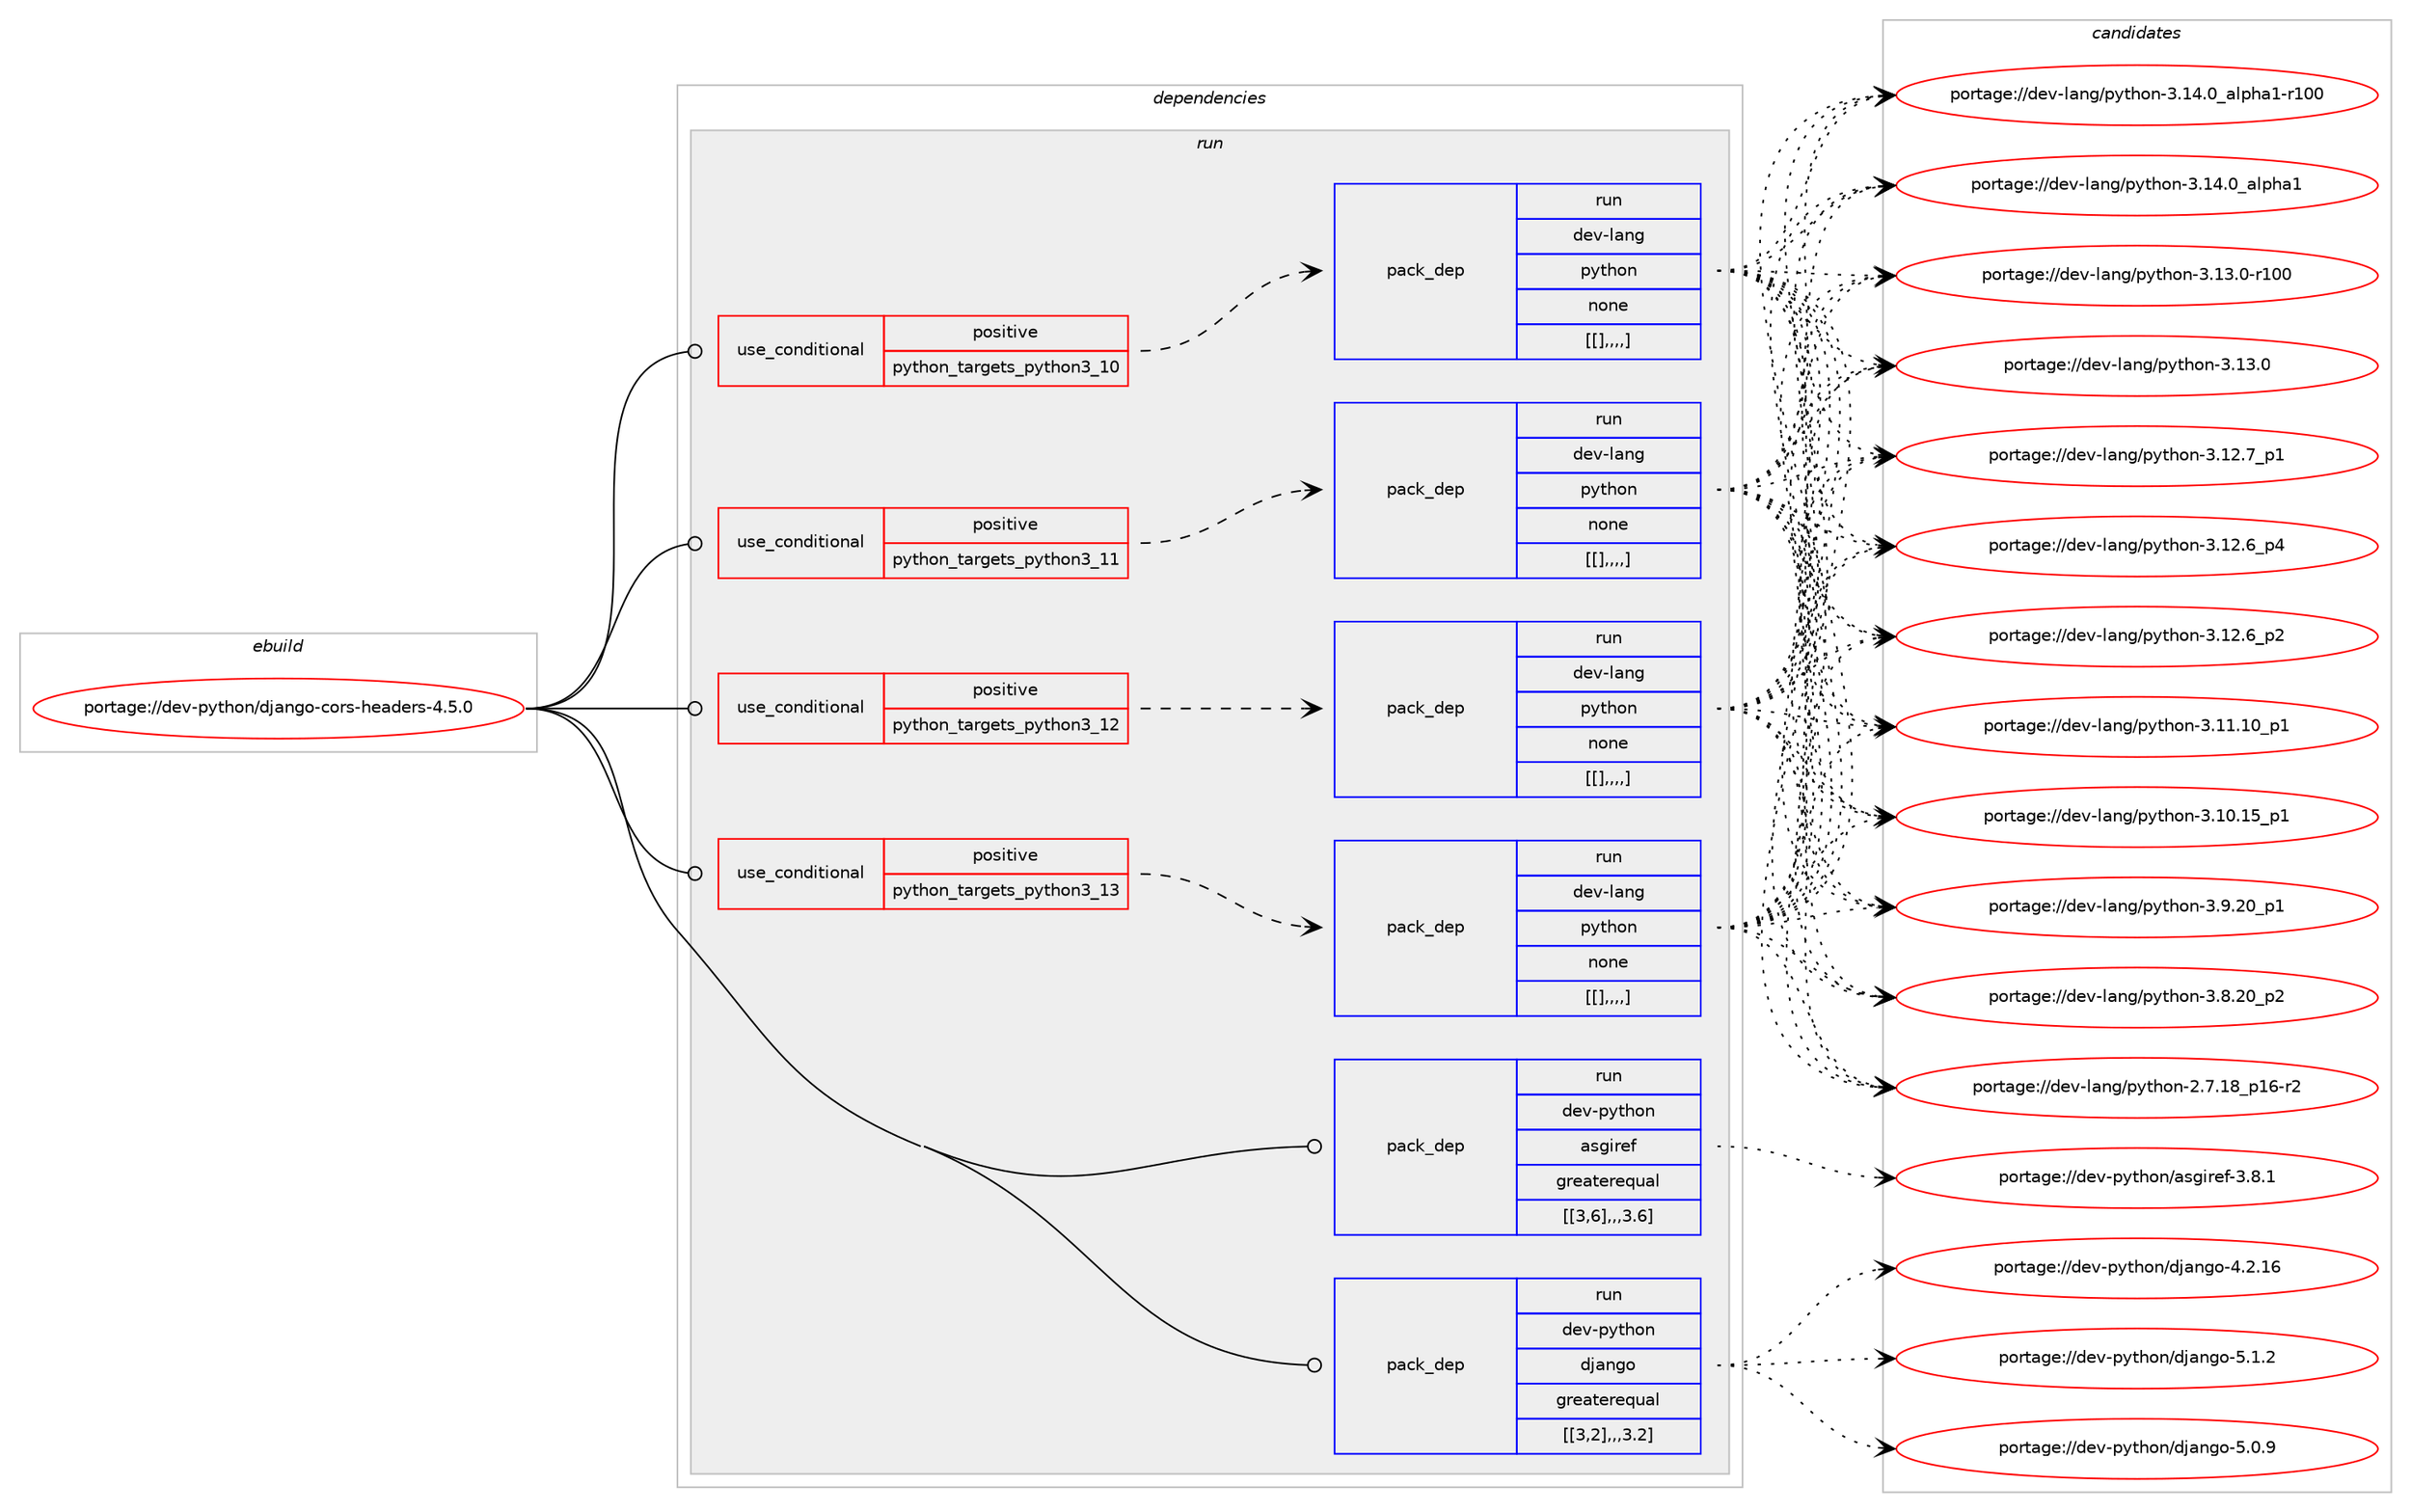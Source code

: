 digraph prolog {

# *************
# Graph options
# *************

newrank=true;
concentrate=true;
compound=true;
graph [rankdir=LR,fontname=Helvetica,fontsize=10,ranksep=1.5];#, ranksep=2.5, nodesep=0.2];
edge  [arrowhead=vee];
node  [fontname=Helvetica,fontsize=10];

# **********
# The ebuild
# **********

subgraph cluster_leftcol {
color=gray;
label=<<i>ebuild</i>>;
id [label="portage://dev-python/django-cors-headers-4.5.0", color=red, width=4, href="../dev-python/django-cors-headers-4.5.0.svg"];
}

# ****************
# The dependencies
# ****************

subgraph cluster_midcol {
color=gray;
label=<<i>dependencies</i>>;
subgraph cluster_compile {
fillcolor="#eeeeee";
style=filled;
label=<<i>compile</i>>;
}
subgraph cluster_compileandrun {
fillcolor="#eeeeee";
style=filled;
label=<<i>compile and run</i>>;
}
subgraph cluster_run {
fillcolor="#eeeeee";
style=filled;
label=<<i>run</i>>;
subgraph cond34455 {
dependency150672 [label=<<TABLE BORDER="0" CELLBORDER="1" CELLSPACING="0" CELLPADDING="4"><TR><TD ROWSPAN="3" CELLPADDING="10">use_conditional</TD></TR><TR><TD>positive</TD></TR><TR><TD>python_targets_python3_10</TD></TR></TABLE>>, shape=none, color=red];
subgraph pack114898 {
dependency150674 [label=<<TABLE BORDER="0" CELLBORDER="1" CELLSPACING="0" CELLPADDING="4" WIDTH="220"><TR><TD ROWSPAN="6" CELLPADDING="30">pack_dep</TD></TR><TR><TD WIDTH="110">run</TD></TR><TR><TD>dev-lang</TD></TR><TR><TD>python</TD></TR><TR><TD>none</TD></TR><TR><TD>[[],,,,]</TD></TR></TABLE>>, shape=none, color=blue];
}
dependency150672:e -> dependency150674:w [weight=20,style="dashed",arrowhead="vee"];
}
id:e -> dependency150672:w [weight=20,style="solid",arrowhead="odot"];
subgraph cond34489 {
dependency150741 [label=<<TABLE BORDER="0" CELLBORDER="1" CELLSPACING="0" CELLPADDING="4"><TR><TD ROWSPAN="3" CELLPADDING="10">use_conditional</TD></TR><TR><TD>positive</TD></TR><TR><TD>python_targets_python3_11</TD></TR></TABLE>>, shape=none, color=red];
subgraph pack114961 {
dependency150783 [label=<<TABLE BORDER="0" CELLBORDER="1" CELLSPACING="0" CELLPADDING="4" WIDTH="220"><TR><TD ROWSPAN="6" CELLPADDING="30">pack_dep</TD></TR><TR><TD WIDTH="110">run</TD></TR><TR><TD>dev-lang</TD></TR><TR><TD>python</TD></TR><TR><TD>none</TD></TR><TR><TD>[[],,,,]</TD></TR></TABLE>>, shape=none, color=blue];
}
dependency150741:e -> dependency150783:w [weight=20,style="dashed",arrowhead="vee"];
}
id:e -> dependency150741:w [weight=20,style="solid",arrowhead="odot"];
subgraph cond34546 {
dependency150851 [label=<<TABLE BORDER="0" CELLBORDER="1" CELLSPACING="0" CELLPADDING="4"><TR><TD ROWSPAN="3" CELLPADDING="10">use_conditional</TD></TR><TR><TD>positive</TD></TR><TR><TD>python_targets_python3_12</TD></TR></TABLE>>, shape=none, color=red];
subgraph pack115004 {
dependency150871 [label=<<TABLE BORDER="0" CELLBORDER="1" CELLSPACING="0" CELLPADDING="4" WIDTH="220"><TR><TD ROWSPAN="6" CELLPADDING="30">pack_dep</TD></TR><TR><TD WIDTH="110">run</TD></TR><TR><TD>dev-lang</TD></TR><TR><TD>python</TD></TR><TR><TD>none</TD></TR><TR><TD>[[],,,,]</TD></TR></TABLE>>, shape=none, color=blue];
}
dependency150851:e -> dependency150871:w [weight=20,style="dashed",arrowhead="vee"];
}
id:e -> dependency150851:w [weight=20,style="solid",arrowhead="odot"];
subgraph cond34571 {
dependency150907 [label=<<TABLE BORDER="0" CELLBORDER="1" CELLSPACING="0" CELLPADDING="4"><TR><TD ROWSPAN="3" CELLPADDING="10">use_conditional</TD></TR><TR><TD>positive</TD></TR><TR><TD>python_targets_python3_13</TD></TR></TABLE>>, shape=none, color=red];
subgraph pack115040 {
dependency150937 [label=<<TABLE BORDER="0" CELLBORDER="1" CELLSPACING="0" CELLPADDING="4" WIDTH="220"><TR><TD ROWSPAN="6" CELLPADDING="30">pack_dep</TD></TR><TR><TD WIDTH="110">run</TD></TR><TR><TD>dev-lang</TD></TR><TR><TD>python</TD></TR><TR><TD>none</TD></TR><TR><TD>[[],,,,]</TD></TR></TABLE>>, shape=none, color=blue];
}
dependency150907:e -> dependency150937:w [weight=20,style="dashed",arrowhead="vee"];
}
id:e -> dependency150907:w [weight=20,style="solid",arrowhead="odot"];
subgraph pack115050 {
dependency150941 [label=<<TABLE BORDER="0" CELLBORDER="1" CELLSPACING="0" CELLPADDING="4" WIDTH="220"><TR><TD ROWSPAN="6" CELLPADDING="30">pack_dep</TD></TR><TR><TD WIDTH="110">run</TD></TR><TR><TD>dev-python</TD></TR><TR><TD>asgiref</TD></TR><TR><TD>greaterequal</TD></TR><TR><TD>[[3,6],,,3.6]</TD></TR></TABLE>>, shape=none, color=blue];
}
id:e -> dependency150941:w [weight=20,style="solid",arrowhead="odot"];
subgraph pack115059 {
dependency150977 [label=<<TABLE BORDER="0" CELLBORDER="1" CELLSPACING="0" CELLPADDING="4" WIDTH="220"><TR><TD ROWSPAN="6" CELLPADDING="30">pack_dep</TD></TR><TR><TD WIDTH="110">run</TD></TR><TR><TD>dev-python</TD></TR><TR><TD>django</TD></TR><TR><TD>greaterequal</TD></TR><TR><TD>[[3,2],,,3.2]</TD></TR></TABLE>>, shape=none, color=blue];
}
id:e -> dependency150977:w [weight=20,style="solid",arrowhead="odot"];
}
}

# **************
# The candidates
# **************

subgraph cluster_choices {
rank=same;
color=gray;
label=<<i>candidates</i>>;

subgraph choice114834 {
color=black;
nodesep=1;
choice100101118451089711010347112121116104111110455146495246489597108112104974945114494848 [label="portage://dev-lang/python-3.14.0_alpha1-r100", color=red, width=4,href="../dev-lang/python-3.14.0_alpha1-r100.svg"];
choice1001011184510897110103471121211161041111104551464952464895971081121049749 [label="portage://dev-lang/python-3.14.0_alpha1", color=red, width=4,href="../dev-lang/python-3.14.0_alpha1.svg"];
choice1001011184510897110103471121211161041111104551464951464845114494848 [label="portage://dev-lang/python-3.13.0-r100", color=red, width=4,href="../dev-lang/python-3.13.0-r100.svg"];
choice10010111845108971101034711212111610411111045514649514648 [label="portage://dev-lang/python-3.13.0", color=red, width=4,href="../dev-lang/python-3.13.0.svg"];
choice100101118451089711010347112121116104111110455146495046559511249 [label="portage://dev-lang/python-3.12.7_p1", color=red, width=4,href="../dev-lang/python-3.12.7_p1.svg"];
choice100101118451089711010347112121116104111110455146495046549511252 [label="portage://dev-lang/python-3.12.6_p4", color=red, width=4,href="../dev-lang/python-3.12.6_p4.svg"];
choice100101118451089711010347112121116104111110455146495046549511250 [label="portage://dev-lang/python-3.12.6_p2", color=red, width=4,href="../dev-lang/python-3.12.6_p2.svg"];
choice10010111845108971101034711212111610411111045514649494649489511249 [label="portage://dev-lang/python-3.11.10_p1", color=red, width=4,href="../dev-lang/python-3.11.10_p1.svg"];
choice10010111845108971101034711212111610411111045514649484649539511249 [label="portage://dev-lang/python-3.10.15_p1", color=red, width=4,href="../dev-lang/python-3.10.15_p1.svg"];
choice100101118451089711010347112121116104111110455146574650489511249 [label="portage://dev-lang/python-3.9.20_p1", color=red, width=4,href="../dev-lang/python-3.9.20_p1.svg"];
choice100101118451089711010347112121116104111110455146564650489511250 [label="portage://dev-lang/python-3.8.20_p2", color=red, width=4,href="../dev-lang/python-3.8.20_p2.svg"];
choice100101118451089711010347112121116104111110455046554649569511249544511450 [label="portage://dev-lang/python-2.7.18_p16-r2", color=red, width=4,href="../dev-lang/python-2.7.18_p16-r2.svg"];
dependency150674:e -> choice100101118451089711010347112121116104111110455146495246489597108112104974945114494848:w [style=dotted,weight="100"];
dependency150674:e -> choice1001011184510897110103471121211161041111104551464952464895971081121049749:w [style=dotted,weight="100"];
dependency150674:e -> choice1001011184510897110103471121211161041111104551464951464845114494848:w [style=dotted,weight="100"];
dependency150674:e -> choice10010111845108971101034711212111610411111045514649514648:w [style=dotted,weight="100"];
dependency150674:e -> choice100101118451089711010347112121116104111110455146495046559511249:w [style=dotted,weight="100"];
dependency150674:e -> choice100101118451089711010347112121116104111110455146495046549511252:w [style=dotted,weight="100"];
dependency150674:e -> choice100101118451089711010347112121116104111110455146495046549511250:w [style=dotted,weight="100"];
dependency150674:e -> choice10010111845108971101034711212111610411111045514649494649489511249:w [style=dotted,weight="100"];
dependency150674:e -> choice10010111845108971101034711212111610411111045514649484649539511249:w [style=dotted,weight="100"];
dependency150674:e -> choice100101118451089711010347112121116104111110455146574650489511249:w [style=dotted,weight="100"];
dependency150674:e -> choice100101118451089711010347112121116104111110455146564650489511250:w [style=dotted,weight="100"];
dependency150674:e -> choice100101118451089711010347112121116104111110455046554649569511249544511450:w [style=dotted,weight="100"];
}
subgraph choice114859 {
color=black;
nodesep=1;
choice100101118451089711010347112121116104111110455146495246489597108112104974945114494848 [label="portage://dev-lang/python-3.14.0_alpha1-r100", color=red, width=4,href="../dev-lang/python-3.14.0_alpha1-r100.svg"];
choice1001011184510897110103471121211161041111104551464952464895971081121049749 [label="portage://dev-lang/python-3.14.0_alpha1", color=red, width=4,href="../dev-lang/python-3.14.0_alpha1.svg"];
choice1001011184510897110103471121211161041111104551464951464845114494848 [label="portage://dev-lang/python-3.13.0-r100", color=red, width=4,href="../dev-lang/python-3.13.0-r100.svg"];
choice10010111845108971101034711212111610411111045514649514648 [label="portage://dev-lang/python-3.13.0", color=red, width=4,href="../dev-lang/python-3.13.0.svg"];
choice100101118451089711010347112121116104111110455146495046559511249 [label="portage://dev-lang/python-3.12.7_p1", color=red, width=4,href="../dev-lang/python-3.12.7_p1.svg"];
choice100101118451089711010347112121116104111110455146495046549511252 [label="portage://dev-lang/python-3.12.6_p4", color=red, width=4,href="../dev-lang/python-3.12.6_p4.svg"];
choice100101118451089711010347112121116104111110455146495046549511250 [label="portage://dev-lang/python-3.12.6_p2", color=red, width=4,href="../dev-lang/python-3.12.6_p2.svg"];
choice10010111845108971101034711212111610411111045514649494649489511249 [label="portage://dev-lang/python-3.11.10_p1", color=red, width=4,href="../dev-lang/python-3.11.10_p1.svg"];
choice10010111845108971101034711212111610411111045514649484649539511249 [label="portage://dev-lang/python-3.10.15_p1", color=red, width=4,href="../dev-lang/python-3.10.15_p1.svg"];
choice100101118451089711010347112121116104111110455146574650489511249 [label="portage://dev-lang/python-3.9.20_p1", color=red, width=4,href="../dev-lang/python-3.9.20_p1.svg"];
choice100101118451089711010347112121116104111110455146564650489511250 [label="portage://dev-lang/python-3.8.20_p2", color=red, width=4,href="../dev-lang/python-3.8.20_p2.svg"];
choice100101118451089711010347112121116104111110455046554649569511249544511450 [label="portage://dev-lang/python-2.7.18_p16-r2", color=red, width=4,href="../dev-lang/python-2.7.18_p16-r2.svg"];
dependency150783:e -> choice100101118451089711010347112121116104111110455146495246489597108112104974945114494848:w [style=dotted,weight="100"];
dependency150783:e -> choice1001011184510897110103471121211161041111104551464952464895971081121049749:w [style=dotted,weight="100"];
dependency150783:e -> choice1001011184510897110103471121211161041111104551464951464845114494848:w [style=dotted,weight="100"];
dependency150783:e -> choice10010111845108971101034711212111610411111045514649514648:w [style=dotted,weight="100"];
dependency150783:e -> choice100101118451089711010347112121116104111110455146495046559511249:w [style=dotted,weight="100"];
dependency150783:e -> choice100101118451089711010347112121116104111110455146495046549511252:w [style=dotted,weight="100"];
dependency150783:e -> choice100101118451089711010347112121116104111110455146495046549511250:w [style=dotted,weight="100"];
dependency150783:e -> choice10010111845108971101034711212111610411111045514649494649489511249:w [style=dotted,weight="100"];
dependency150783:e -> choice10010111845108971101034711212111610411111045514649484649539511249:w [style=dotted,weight="100"];
dependency150783:e -> choice100101118451089711010347112121116104111110455146574650489511249:w [style=dotted,weight="100"];
dependency150783:e -> choice100101118451089711010347112121116104111110455146564650489511250:w [style=dotted,weight="100"];
dependency150783:e -> choice100101118451089711010347112121116104111110455046554649569511249544511450:w [style=dotted,weight="100"];
}
subgraph choice114882 {
color=black;
nodesep=1;
choice100101118451089711010347112121116104111110455146495246489597108112104974945114494848 [label="portage://dev-lang/python-3.14.0_alpha1-r100", color=red, width=4,href="../dev-lang/python-3.14.0_alpha1-r100.svg"];
choice1001011184510897110103471121211161041111104551464952464895971081121049749 [label="portage://dev-lang/python-3.14.0_alpha1", color=red, width=4,href="../dev-lang/python-3.14.0_alpha1.svg"];
choice1001011184510897110103471121211161041111104551464951464845114494848 [label="portage://dev-lang/python-3.13.0-r100", color=red, width=4,href="../dev-lang/python-3.13.0-r100.svg"];
choice10010111845108971101034711212111610411111045514649514648 [label="portage://dev-lang/python-3.13.0", color=red, width=4,href="../dev-lang/python-3.13.0.svg"];
choice100101118451089711010347112121116104111110455146495046559511249 [label="portage://dev-lang/python-3.12.7_p1", color=red, width=4,href="../dev-lang/python-3.12.7_p1.svg"];
choice100101118451089711010347112121116104111110455146495046549511252 [label="portage://dev-lang/python-3.12.6_p4", color=red, width=4,href="../dev-lang/python-3.12.6_p4.svg"];
choice100101118451089711010347112121116104111110455146495046549511250 [label="portage://dev-lang/python-3.12.6_p2", color=red, width=4,href="../dev-lang/python-3.12.6_p2.svg"];
choice10010111845108971101034711212111610411111045514649494649489511249 [label="portage://dev-lang/python-3.11.10_p1", color=red, width=4,href="../dev-lang/python-3.11.10_p1.svg"];
choice10010111845108971101034711212111610411111045514649484649539511249 [label="portage://dev-lang/python-3.10.15_p1", color=red, width=4,href="../dev-lang/python-3.10.15_p1.svg"];
choice100101118451089711010347112121116104111110455146574650489511249 [label="portage://dev-lang/python-3.9.20_p1", color=red, width=4,href="../dev-lang/python-3.9.20_p1.svg"];
choice100101118451089711010347112121116104111110455146564650489511250 [label="portage://dev-lang/python-3.8.20_p2", color=red, width=4,href="../dev-lang/python-3.8.20_p2.svg"];
choice100101118451089711010347112121116104111110455046554649569511249544511450 [label="portage://dev-lang/python-2.7.18_p16-r2", color=red, width=4,href="../dev-lang/python-2.7.18_p16-r2.svg"];
dependency150871:e -> choice100101118451089711010347112121116104111110455146495246489597108112104974945114494848:w [style=dotted,weight="100"];
dependency150871:e -> choice1001011184510897110103471121211161041111104551464952464895971081121049749:w [style=dotted,weight="100"];
dependency150871:e -> choice1001011184510897110103471121211161041111104551464951464845114494848:w [style=dotted,weight="100"];
dependency150871:e -> choice10010111845108971101034711212111610411111045514649514648:w [style=dotted,weight="100"];
dependency150871:e -> choice100101118451089711010347112121116104111110455146495046559511249:w [style=dotted,weight="100"];
dependency150871:e -> choice100101118451089711010347112121116104111110455146495046549511252:w [style=dotted,weight="100"];
dependency150871:e -> choice100101118451089711010347112121116104111110455146495046549511250:w [style=dotted,weight="100"];
dependency150871:e -> choice10010111845108971101034711212111610411111045514649494649489511249:w [style=dotted,weight="100"];
dependency150871:e -> choice10010111845108971101034711212111610411111045514649484649539511249:w [style=dotted,weight="100"];
dependency150871:e -> choice100101118451089711010347112121116104111110455146574650489511249:w [style=dotted,weight="100"];
dependency150871:e -> choice100101118451089711010347112121116104111110455146564650489511250:w [style=dotted,weight="100"];
dependency150871:e -> choice100101118451089711010347112121116104111110455046554649569511249544511450:w [style=dotted,weight="100"];
}
subgraph choice114894 {
color=black;
nodesep=1;
choice100101118451089711010347112121116104111110455146495246489597108112104974945114494848 [label="portage://dev-lang/python-3.14.0_alpha1-r100", color=red, width=4,href="../dev-lang/python-3.14.0_alpha1-r100.svg"];
choice1001011184510897110103471121211161041111104551464952464895971081121049749 [label="portage://dev-lang/python-3.14.0_alpha1", color=red, width=4,href="../dev-lang/python-3.14.0_alpha1.svg"];
choice1001011184510897110103471121211161041111104551464951464845114494848 [label="portage://dev-lang/python-3.13.0-r100", color=red, width=4,href="../dev-lang/python-3.13.0-r100.svg"];
choice10010111845108971101034711212111610411111045514649514648 [label="portage://dev-lang/python-3.13.0", color=red, width=4,href="../dev-lang/python-3.13.0.svg"];
choice100101118451089711010347112121116104111110455146495046559511249 [label="portage://dev-lang/python-3.12.7_p1", color=red, width=4,href="../dev-lang/python-3.12.7_p1.svg"];
choice100101118451089711010347112121116104111110455146495046549511252 [label="portage://dev-lang/python-3.12.6_p4", color=red, width=4,href="../dev-lang/python-3.12.6_p4.svg"];
choice100101118451089711010347112121116104111110455146495046549511250 [label="portage://dev-lang/python-3.12.6_p2", color=red, width=4,href="../dev-lang/python-3.12.6_p2.svg"];
choice10010111845108971101034711212111610411111045514649494649489511249 [label="portage://dev-lang/python-3.11.10_p1", color=red, width=4,href="../dev-lang/python-3.11.10_p1.svg"];
choice10010111845108971101034711212111610411111045514649484649539511249 [label="portage://dev-lang/python-3.10.15_p1", color=red, width=4,href="../dev-lang/python-3.10.15_p1.svg"];
choice100101118451089711010347112121116104111110455146574650489511249 [label="portage://dev-lang/python-3.9.20_p1", color=red, width=4,href="../dev-lang/python-3.9.20_p1.svg"];
choice100101118451089711010347112121116104111110455146564650489511250 [label="portage://dev-lang/python-3.8.20_p2", color=red, width=4,href="../dev-lang/python-3.8.20_p2.svg"];
choice100101118451089711010347112121116104111110455046554649569511249544511450 [label="portage://dev-lang/python-2.7.18_p16-r2", color=red, width=4,href="../dev-lang/python-2.7.18_p16-r2.svg"];
dependency150937:e -> choice100101118451089711010347112121116104111110455146495246489597108112104974945114494848:w [style=dotted,weight="100"];
dependency150937:e -> choice1001011184510897110103471121211161041111104551464952464895971081121049749:w [style=dotted,weight="100"];
dependency150937:e -> choice1001011184510897110103471121211161041111104551464951464845114494848:w [style=dotted,weight="100"];
dependency150937:e -> choice10010111845108971101034711212111610411111045514649514648:w [style=dotted,weight="100"];
dependency150937:e -> choice100101118451089711010347112121116104111110455146495046559511249:w [style=dotted,weight="100"];
dependency150937:e -> choice100101118451089711010347112121116104111110455146495046549511252:w [style=dotted,weight="100"];
dependency150937:e -> choice100101118451089711010347112121116104111110455146495046549511250:w [style=dotted,weight="100"];
dependency150937:e -> choice10010111845108971101034711212111610411111045514649494649489511249:w [style=dotted,weight="100"];
dependency150937:e -> choice10010111845108971101034711212111610411111045514649484649539511249:w [style=dotted,weight="100"];
dependency150937:e -> choice100101118451089711010347112121116104111110455146574650489511249:w [style=dotted,weight="100"];
dependency150937:e -> choice100101118451089711010347112121116104111110455146564650489511250:w [style=dotted,weight="100"];
dependency150937:e -> choice100101118451089711010347112121116104111110455046554649569511249544511450:w [style=dotted,weight="100"];
}
subgraph choice114903 {
color=black;
nodesep=1;
choice100101118451121211161041111104797115103105114101102455146564649 [label="portage://dev-python/asgiref-3.8.1", color=red, width=4,href="../dev-python/asgiref-3.8.1.svg"];
dependency150941:e -> choice100101118451121211161041111104797115103105114101102455146564649:w [style=dotted,weight="100"];
}
subgraph choice114907 {
color=black;
nodesep=1;
choice100101118451121211161041111104710010697110103111455346494650 [label="portage://dev-python/django-5.1.2", color=red, width=4,href="../dev-python/django-5.1.2.svg"];
choice100101118451121211161041111104710010697110103111455346484657 [label="portage://dev-python/django-5.0.9", color=red, width=4,href="../dev-python/django-5.0.9.svg"];
choice10010111845112121116104111110471001069711010311145524650464954 [label="portage://dev-python/django-4.2.16", color=red, width=4,href="../dev-python/django-4.2.16.svg"];
dependency150977:e -> choice100101118451121211161041111104710010697110103111455346494650:w [style=dotted,weight="100"];
dependency150977:e -> choice100101118451121211161041111104710010697110103111455346484657:w [style=dotted,weight="100"];
dependency150977:e -> choice10010111845112121116104111110471001069711010311145524650464954:w [style=dotted,weight="100"];
}
}

}
